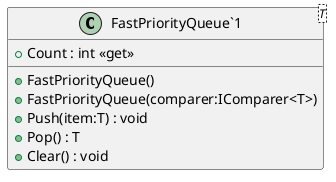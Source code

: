 @startuml
class "FastPriorityQueue`1"<T> {
    + Count : int <<get>>
    + FastPriorityQueue()
    + FastPriorityQueue(comparer:IComparer<T>)
    + Push(item:T) : void
    + Pop() : T
    + Clear() : void
}
@enduml
